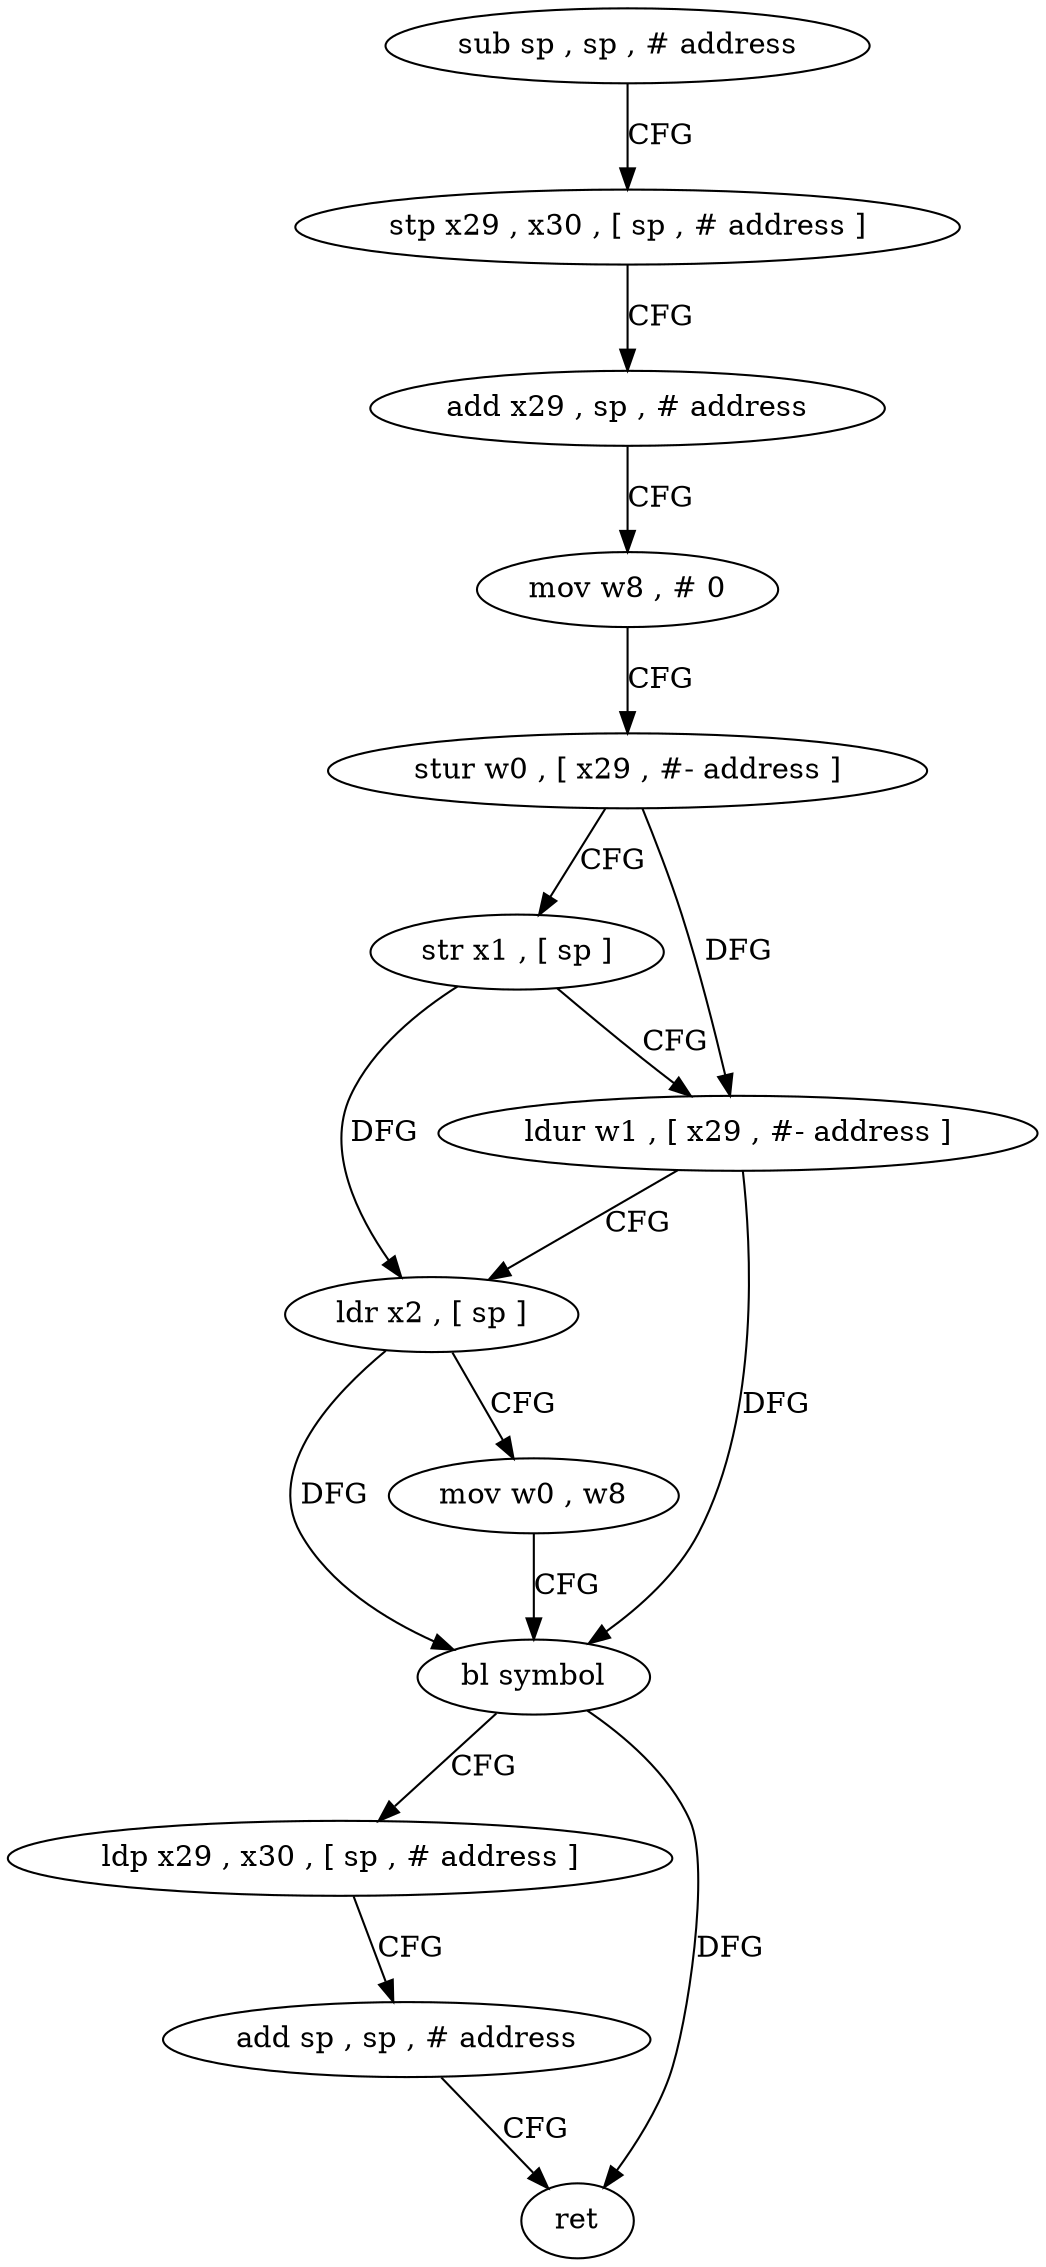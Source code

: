 digraph "func" {
"4220280" [label = "sub sp , sp , # address" ]
"4220284" [label = "stp x29 , x30 , [ sp , # address ]" ]
"4220288" [label = "add x29 , sp , # address" ]
"4220292" [label = "mov w8 , # 0" ]
"4220296" [label = "stur w0 , [ x29 , #- address ]" ]
"4220300" [label = "str x1 , [ sp ]" ]
"4220304" [label = "ldur w1 , [ x29 , #- address ]" ]
"4220308" [label = "ldr x2 , [ sp ]" ]
"4220312" [label = "mov w0 , w8" ]
"4220316" [label = "bl symbol" ]
"4220320" [label = "ldp x29 , x30 , [ sp , # address ]" ]
"4220324" [label = "add sp , sp , # address" ]
"4220328" [label = "ret" ]
"4220280" -> "4220284" [ label = "CFG" ]
"4220284" -> "4220288" [ label = "CFG" ]
"4220288" -> "4220292" [ label = "CFG" ]
"4220292" -> "4220296" [ label = "CFG" ]
"4220296" -> "4220300" [ label = "CFG" ]
"4220296" -> "4220304" [ label = "DFG" ]
"4220300" -> "4220304" [ label = "CFG" ]
"4220300" -> "4220308" [ label = "DFG" ]
"4220304" -> "4220308" [ label = "CFG" ]
"4220304" -> "4220316" [ label = "DFG" ]
"4220308" -> "4220312" [ label = "CFG" ]
"4220308" -> "4220316" [ label = "DFG" ]
"4220312" -> "4220316" [ label = "CFG" ]
"4220316" -> "4220320" [ label = "CFG" ]
"4220316" -> "4220328" [ label = "DFG" ]
"4220320" -> "4220324" [ label = "CFG" ]
"4220324" -> "4220328" [ label = "CFG" ]
}
